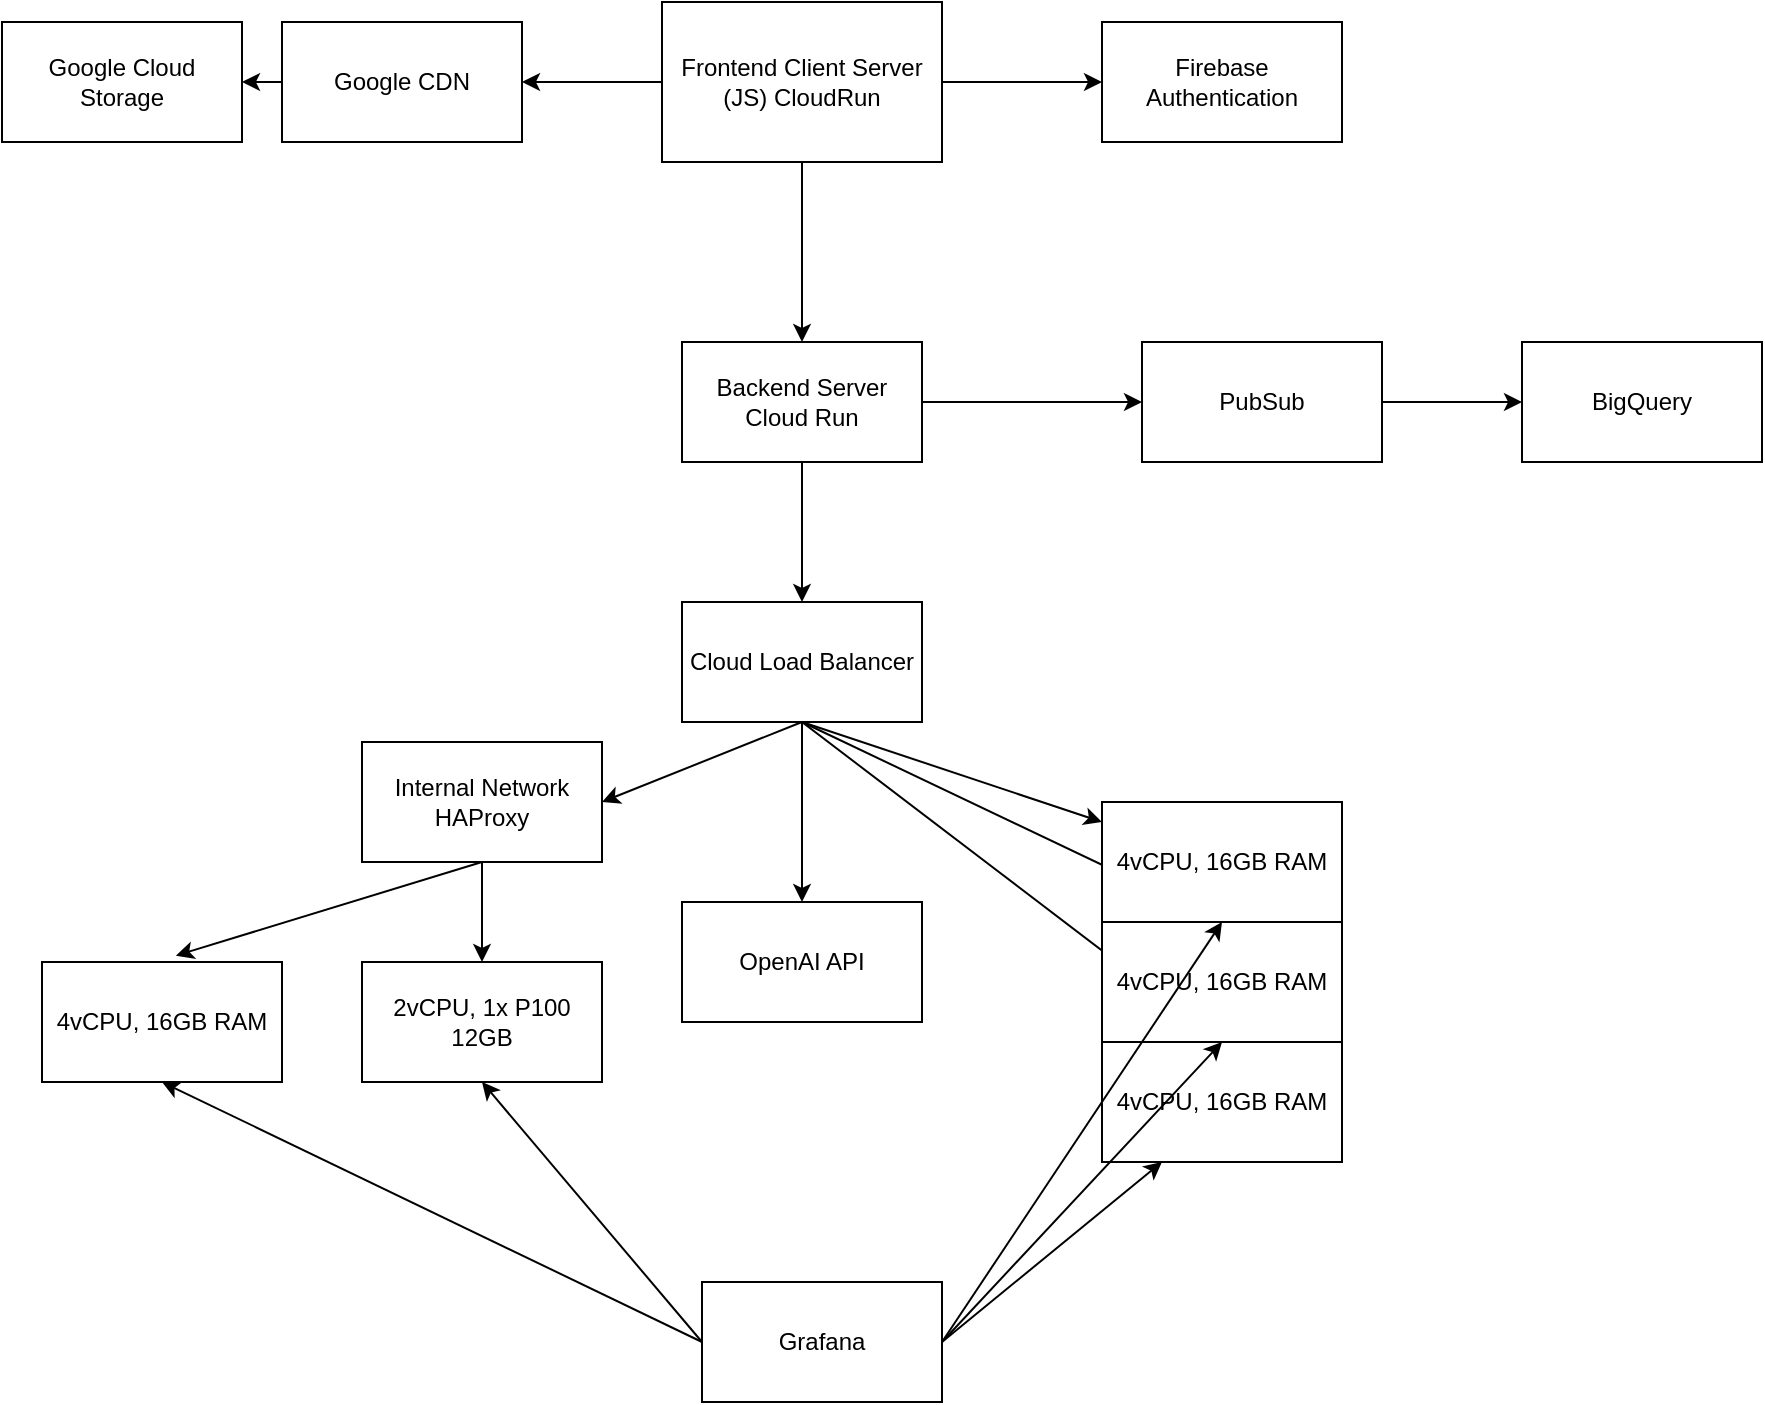 <mxfile>
    <diagram id="fh2u8UuznN6Y6x7ZTCU-" name="Page-1">
        <mxGraphModel dx="998" dy="472" grid="1" gridSize="10" guides="1" tooltips="1" connect="1" arrows="1" fold="1" page="1" pageScale="1" pageWidth="850" pageHeight="1100" math="0" shadow="0">
            <root>
                <mxCell id="0"/>
                <mxCell id="1" parent="0"/>
                <mxCell id="20" style="edgeStyle=none;html=1;exitX=0;exitY=0.5;exitDx=0;exitDy=0;entryX=1;entryY=0.5;entryDx=0;entryDy=0;" parent="1" source="6" target="13" edge="1">
                    <mxGeometry relative="1" as="geometry"/>
                </mxCell>
                <mxCell id="28" style="edgeStyle=none;html=1;exitX=0.5;exitY=1;exitDx=0;exitDy=0;entryX=0.5;entryY=0;entryDx=0;entryDy=0;" parent="1" source="6" target="32" edge="1">
                    <mxGeometry relative="1" as="geometry"/>
                </mxCell>
                <mxCell id="50" style="edgeStyle=none;html=1;exitX=1;exitY=0.5;exitDx=0;exitDy=0;" parent="1" source="6" target="49" edge="1">
                    <mxGeometry relative="1" as="geometry"/>
                </mxCell>
                <mxCell id="6" value="Frontend Client Server (JS) CloudRun" style="rounded=0;whiteSpace=wrap;html=1;" parent="1" vertex="1">
                    <mxGeometry x="330" y="70" width="140" height="80" as="geometry"/>
                </mxCell>
                <mxCell id="21" style="edgeStyle=none;html=1;exitX=0;exitY=0.5;exitDx=0;exitDy=0;entryX=1;entryY=0.5;entryDx=0;entryDy=0;" parent="1" source="13" target="18" edge="1">
                    <mxGeometry relative="1" as="geometry"/>
                </mxCell>
                <mxCell id="13" value="Google CDN" style="rounded=0;whiteSpace=wrap;html=1;" parent="1" vertex="1">
                    <mxGeometry x="140" y="80" width="120" height="60" as="geometry"/>
                </mxCell>
                <mxCell id="18" value="Google Cloud Storage" style="rounded=0;whiteSpace=wrap;html=1;" parent="1" vertex="1">
                    <mxGeometry y="80" width="120" height="60" as="geometry"/>
                </mxCell>
                <mxCell id="43" style="edgeStyle=none;html=1;exitX=0.5;exitY=1;exitDx=0;exitDy=0;entryX=0.5;entryY=0;entryDx=0;entryDy=0;" parent="1" source="24" target="34" edge="1">
                    <mxGeometry relative="1" as="geometry"/>
                </mxCell>
                <mxCell id="44" style="edgeStyle=none;html=1;exitX=0.5;exitY=1;exitDx=0;exitDy=0;entryX=0.558;entryY=-0.053;entryDx=0;entryDy=0;entryPerimeter=0;" parent="1" source="24" target="30" edge="1">
                    <mxGeometry relative="1" as="geometry"/>
                </mxCell>
                <mxCell id="24" value="Internal Network&lt;br&gt;HAProxy" style="rounded=0;whiteSpace=wrap;html=1;" parent="1" vertex="1">
                    <mxGeometry x="180" y="440" width="120" height="60" as="geometry"/>
                </mxCell>
                <mxCell id="40" style="edgeStyle=none;html=1;exitX=0.5;exitY=1;exitDx=0;exitDy=0;entryX=0.5;entryY=0;entryDx=0;entryDy=0;" parent="1" source="26" target="37" edge="1">
                    <mxGeometry relative="1" as="geometry"/>
                </mxCell>
                <mxCell id="41" style="edgeStyle=none;html=1;exitX=0.5;exitY=1;exitDx=0;exitDy=0;entryX=0.5;entryY=0;entryDx=0;entryDy=0;" parent="1" source="26" target="38" edge="1">
                    <mxGeometry relative="1" as="geometry"/>
                </mxCell>
                <mxCell id="42" style="edgeStyle=none;html=1;exitX=0.5;exitY=1;exitDx=0;exitDy=0;" parent="1" source="26" target="39" edge="1">
                    <mxGeometry relative="1" as="geometry"/>
                </mxCell>
                <mxCell id="54" style="edgeStyle=none;html=1;exitX=0.5;exitY=1;exitDx=0;exitDy=0;" parent="1" source="26" edge="1">
                    <mxGeometry relative="1" as="geometry">
                        <mxPoint x="400" y="520" as="targetPoint"/>
                    </mxGeometry>
                </mxCell>
                <mxCell id="55" style="edgeStyle=none;html=1;exitX=0.5;exitY=1;exitDx=0;exitDy=0;entryX=1;entryY=0.5;entryDx=0;entryDy=0;" parent="1" source="26" target="24" edge="1">
                    <mxGeometry relative="1" as="geometry"/>
                </mxCell>
                <mxCell id="26" value="Cloud Load Balancer" style="rounded=0;whiteSpace=wrap;html=1;" parent="1" vertex="1">
                    <mxGeometry x="340" y="370" width="120" height="60" as="geometry"/>
                </mxCell>
                <mxCell id="30" value="4vCPU, 16GB RAM" style="rounded=0;whiteSpace=wrap;html=1;" parent="1" vertex="1">
                    <mxGeometry x="20" y="550" width="120" height="60" as="geometry"/>
                </mxCell>
                <mxCell id="33" style="edgeStyle=none;html=1;exitX=0.5;exitY=1;exitDx=0;exitDy=0;entryX=0.5;entryY=0;entryDx=0;entryDy=0;" parent="1" source="32" target="26" edge="1">
                    <mxGeometry relative="1" as="geometry"/>
                </mxCell>
                <mxCell id="32" value="Backend Server Cloud Run" style="rounded=0;whiteSpace=wrap;html=1;" parent="1" vertex="1">
                    <mxGeometry x="340" y="240" width="120" height="60" as="geometry"/>
                </mxCell>
                <mxCell id="34" value="2vCPU, 1x P100 12GB" style="rounded=0;whiteSpace=wrap;html=1;" parent="1" vertex="1">
                    <mxGeometry x="180" y="550" width="120" height="60" as="geometry"/>
                </mxCell>
                <mxCell id="37" value="4vCPU, 16GB RAM" style="rounded=0;whiteSpace=wrap;html=1;" parent="1" vertex="1">
                    <mxGeometry x="550" y="590" width="120" height="60" as="geometry"/>
                </mxCell>
                <mxCell id="38" value="4vCPU, 16GB RAM" style="rounded=0;whiteSpace=wrap;html=1;" parent="1" vertex="1">
                    <mxGeometry x="550" y="530" width="120" height="60" as="geometry"/>
                </mxCell>
                <mxCell id="39" value="4vCPU, 16GB RAM" style="rounded=0;whiteSpace=wrap;html=1;" parent="1" vertex="1">
                    <mxGeometry x="550" y="470" width="120" height="60" as="geometry"/>
                </mxCell>
                <mxCell id="45" value="OpenAI API" style="rounded=0;whiteSpace=wrap;html=1;" parent="1" vertex="1">
                    <mxGeometry x="340" y="520" width="120" height="60" as="geometry"/>
                </mxCell>
                <mxCell id="48" style="edgeStyle=none;html=1;exitX=1;exitY=0.5;exitDx=0;exitDy=0;entryX=0;entryY=0.5;entryDx=0;entryDy=0;" parent="1" source="32" target="47" edge="1">
                    <mxGeometry relative="1" as="geometry">
                        <mxPoint x="520" y="300" as="targetPoint"/>
                    </mxGeometry>
                </mxCell>
                <mxCell id="52" style="edgeStyle=none;html=1;exitX=1;exitY=0.5;exitDx=0;exitDy=0;entryX=0;entryY=0.5;entryDx=0;entryDy=0;" parent="1" source="47" target="51" edge="1">
                    <mxGeometry relative="1" as="geometry"/>
                </mxCell>
                <mxCell id="47" value="PubSub" style="rounded=0;whiteSpace=wrap;html=1;" parent="1" vertex="1">
                    <mxGeometry x="570" y="240" width="120" height="60" as="geometry"/>
                </mxCell>
                <mxCell id="49" value="Firebase Authentication" style="rounded=0;whiteSpace=wrap;html=1;" parent="1" vertex="1">
                    <mxGeometry x="550" y="80" width="120" height="60" as="geometry"/>
                </mxCell>
                <mxCell id="51" value="BigQuery" style="rounded=0;whiteSpace=wrap;html=1;" parent="1" vertex="1">
                    <mxGeometry x="760" y="240" width="120" height="60" as="geometry"/>
                </mxCell>
                <mxCell id="57" style="edgeStyle=none;html=1;exitX=1;exitY=0.5;exitDx=0;exitDy=0;entryX=0.25;entryY=1;entryDx=0;entryDy=0;" parent="1" source="56" target="37" edge="1">
                    <mxGeometry relative="1" as="geometry"/>
                </mxCell>
                <mxCell id="58" style="edgeStyle=none;html=1;exitX=0;exitY=0.5;exitDx=0;exitDy=0;entryX=0.5;entryY=1;entryDx=0;entryDy=0;" parent="1" source="56" edge="1" target="34">
                    <mxGeometry relative="1" as="geometry">
                        <mxPoint x="230" y="660" as="targetPoint"/>
                    </mxGeometry>
                </mxCell>
                <mxCell id="59" style="edgeStyle=none;html=1;exitX=0;exitY=0.5;exitDx=0;exitDy=0;entryX=0.5;entryY=1;entryDx=0;entryDy=0;" parent="1" source="56" target="30" edge="1">
                    <mxGeometry relative="1" as="geometry"/>
                </mxCell>
                <mxCell id="60" style="edgeStyle=none;html=1;exitX=1;exitY=0.5;exitDx=0;exitDy=0;" parent="1" source="56" edge="1">
                    <mxGeometry relative="1" as="geometry">
                        <mxPoint x="610" y="590" as="targetPoint"/>
                    </mxGeometry>
                </mxCell>
                <mxCell id="61" style="edgeStyle=none;html=1;exitX=1;exitY=0.5;exitDx=0;exitDy=0;entryX=0.5;entryY=1;entryDx=0;entryDy=0;" parent="1" source="56" target="39" edge="1">
                    <mxGeometry relative="1" as="geometry"/>
                </mxCell>
                <mxCell id="56" value="Grafana" style="rounded=0;whiteSpace=wrap;html=1;" parent="1" vertex="1">
                    <mxGeometry x="350" y="710" width="120" height="60" as="geometry"/>
                </mxCell>
            </root>
        </mxGraphModel>
    </diagram>
</mxfile>